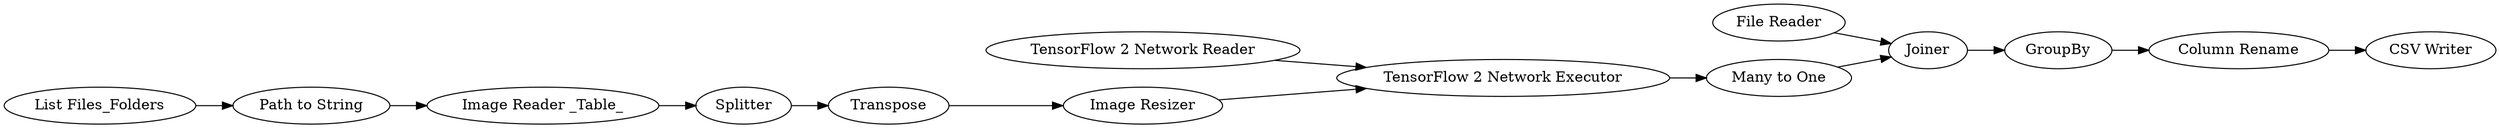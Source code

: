 digraph {
	170 -> 166
	165 -> 169
	204 -> 207
	206 -> 213
	201 -> 207
	167 -> 166
	164 -> 165
	207 -> 206
	213 -> 212
	169 -> 170
	162 -> 164
	163 -> 162
	166 -> 201
	170 [label="Image Resizer"]
	165 [label=Splitter]
	201 [label="Many to One"]
	164 [label="Image Reader _Table_"]
	167 [label="TensorFlow 2 Network Reader"]
	169 [label=Transpose]
	207 [label=Joiner]
	206 [label=GroupBy]
	213 [label="Column Rename"]
	212 [label="CSV Writer"]
	162 [label="Path to String"]
	204 [label="File Reader"]
	163 [label="List Files_Folders"]
	166 [label="TensorFlow 2 Network Executor"]
	rankdir=LR
}
